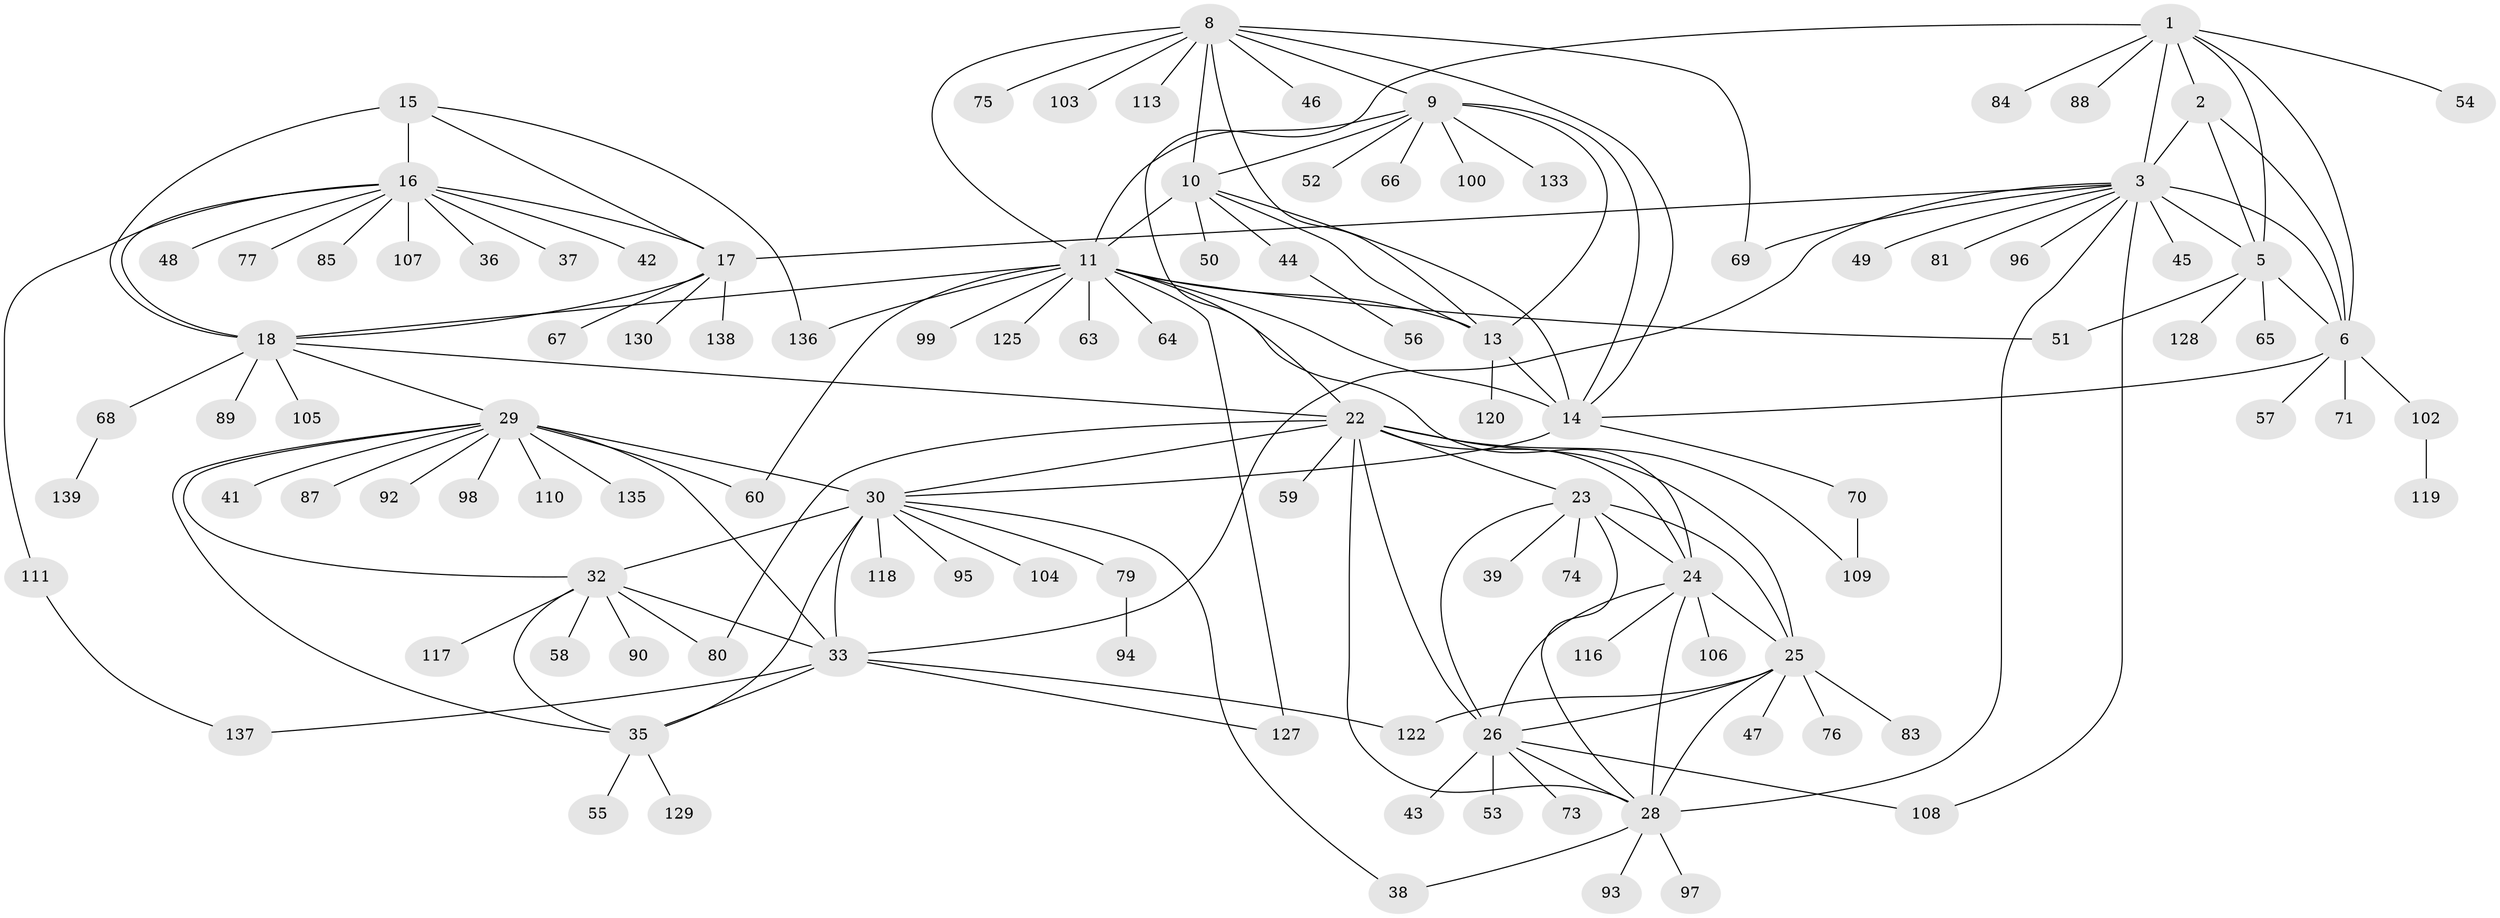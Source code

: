 // Generated by graph-tools (version 1.1) at 2025/24/03/03/25 07:24:09]
// undirected, 111 vertices, 163 edges
graph export_dot {
graph [start="1"]
  node [color=gray90,style=filled];
  1 [super="+4"];
  2 [super="+124"];
  3 [super="+7"];
  5;
  6 [super="+86"];
  8 [super="+82"];
  9;
  10 [super="+123"];
  11 [super="+12"];
  13 [super="+114"];
  14 [super="+91"];
  15 [super="+61"];
  16 [super="+19"];
  17 [super="+20"];
  18 [super="+21"];
  22 [super="+101"];
  23;
  24 [super="+72"];
  25 [super="+27"];
  26 [super="+40"];
  28 [super="+134"];
  29 [super="+34"];
  30 [super="+31"];
  32 [super="+78"];
  33;
  35 [super="+112"];
  36;
  37;
  38;
  39 [super="+62"];
  41;
  42;
  43;
  44;
  45;
  46;
  47;
  48;
  49;
  50;
  51;
  52;
  53;
  54;
  55;
  56;
  57;
  58;
  59;
  60;
  63;
  64;
  65;
  66;
  67;
  68;
  69;
  70;
  71;
  73;
  74;
  75;
  76;
  77 [super="+131"];
  79;
  80;
  81;
  83;
  84;
  85;
  87;
  88;
  89 [super="+126"];
  90;
  92 [super="+132"];
  93;
  94;
  95;
  96;
  97;
  98;
  99;
  100;
  102;
  103;
  104;
  105 [super="+121"];
  106 [super="+140"];
  107;
  108;
  109 [super="+115"];
  110;
  111;
  113;
  116;
  117;
  118;
  119;
  120;
  122;
  125;
  127;
  128;
  129;
  130;
  133;
  135;
  136;
  137;
  138;
  139;
  1 -- 2 [weight=2];
  1 -- 3 [weight=4];
  1 -- 5 [weight=2];
  1 -- 6 [weight=2];
  1 -- 88;
  1 -- 84;
  1 -- 54;
  1 -- 22;
  2 -- 3 [weight=2];
  2 -- 5;
  2 -- 6;
  3 -- 5 [weight=2];
  3 -- 6 [weight=2];
  3 -- 49;
  3 -- 81;
  3 -- 96;
  3 -- 33;
  3 -- 69;
  3 -- 108;
  3 -- 45;
  3 -- 17;
  3 -- 28;
  5 -- 6;
  5 -- 51;
  5 -- 65;
  5 -- 128;
  6 -- 14;
  6 -- 57;
  6 -- 71;
  6 -- 102;
  8 -- 9;
  8 -- 10;
  8 -- 11 [weight=2];
  8 -- 13;
  8 -- 14;
  8 -- 46;
  8 -- 69;
  8 -- 75;
  8 -- 103;
  8 -- 113;
  9 -- 10;
  9 -- 11 [weight=2];
  9 -- 13;
  9 -- 14;
  9 -- 52;
  9 -- 66;
  9 -- 100;
  9 -- 133;
  10 -- 11 [weight=2];
  10 -- 13;
  10 -- 14;
  10 -- 44;
  10 -- 50;
  11 -- 13 [weight=2];
  11 -- 14 [weight=2];
  11 -- 60;
  11 -- 63;
  11 -- 99;
  11 -- 136;
  11 -- 18;
  11 -- 64;
  11 -- 51;
  11 -- 24;
  11 -- 125;
  11 -- 127;
  13 -- 14;
  13 -- 120;
  14 -- 30;
  14 -- 70;
  15 -- 16 [weight=2];
  15 -- 17 [weight=2];
  15 -- 18 [weight=2];
  15 -- 136;
  16 -- 17 [weight=4];
  16 -- 18 [weight=4];
  16 -- 37;
  16 -- 77;
  16 -- 85;
  16 -- 107;
  16 -- 111;
  16 -- 48;
  16 -- 36;
  16 -- 42;
  17 -- 18 [weight=4];
  17 -- 130;
  17 -- 67;
  17 -- 138;
  18 -- 22;
  18 -- 29;
  18 -- 68;
  18 -- 105;
  18 -- 89;
  22 -- 23;
  22 -- 24;
  22 -- 25 [weight=2];
  22 -- 26;
  22 -- 28;
  22 -- 59;
  22 -- 80;
  22 -- 30;
  22 -- 109;
  23 -- 24;
  23 -- 25 [weight=2];
  23 -- 26;
  23 -- 28;
  23 -- 39;
  23 -- 74;
  24 -- 25 [weight=2];
  24 -- 26;
  24 -- 28;
  24 -- 106;
  24 -- 116;
  25 -- 26 [weight=2];
  25 -- 28 [weight=2];
  25 -- 76;
  25 -- 122;
  25 -- 83;
  25 -- 47;
  26 -- 28;
  26 -- 53;
  26 -- 73;
  26 -- 108;
  26 -- 43;
  28 -- 38;
  28 -- 93;
  28 -- 97;
  29 -- 30 [weight=4];
  29 -- 32 [weight=2];
  29 -- 33 [weight=2];
  29 -- 35 [weight=2];
  29 -- 60;
  29 -- 92;
  29 -- 110;
  29 -- 135;
  29 -- 98;
  29 -- 41;
  29 -- 87;
  30 -- 32 [weight=2];
  30 -- 33 [weight=2];
  30 -- 35 [weight=2];
  30 -- 104;
  30 -- 38;
  30 -- 79;
  30 -- 118;
  30 -- 95;
  32 -- 33;
  32 -- 35;
  32 -- 58;
  32 -- 80;
  32 -- 90;
  32 -- 117;
  33 -- 35;
  33 -- 122;
  33 -- 127;
  33 -- 137;
  35 -- 55;
  35 -- 129;
  44 -- 56;
  68 -- 139;
  70 -- 109;
  79 -- 94;
  102 -- 119;
  111 -- 137;
}
